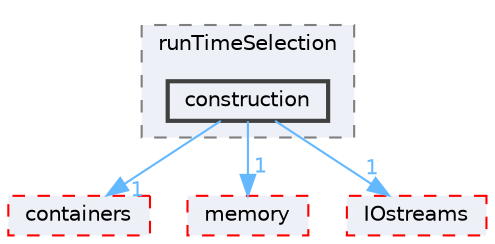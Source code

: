 digraph "src/OpenFOAM/db/runTimeSelection/construction"
{
 // LATEX_PDF_SIZE
  bgcolor="transparent";
  edge [fontname=Helvetica,fontsize=10,labelfontname=Helvetica,labelfontsize=10];
  node [fontname=Helvetica,fontsize=10,shape=box,height=0.2,width=0.4];
  compound=true
  subgraph clusterdir_97107bb83a2a5bbfad7ddd584e3f301c {
    graph [ bgcolor="#edf0f7", pencolor="grey50", label="runTimeSelection", fontname=Helvetica,fontsize=10 style="filled,dashed", URL="dir_97107bb83a2a5bbfad7ddd584e3f301c.html",tooltip=""]
  dir_9dcfe6f37b3ef49bab5b4b0581eb40f9 [label="construction", fillcolor="#edf0f7", color="grey25", style="filled,bold", URL="dir_9dcfe6f37b3ef49bab5b4b0581eb40f9.html",tooltip=""];
  }
  dir_19d0872053bde092be81d7fe3f56cbf7 [label="containers", fillcolor="#edf0f7", color="red", style="filled,dashed", URL="dir_19d0872053bde092be81d7fe3f56cbf7.html",tooltip=""];
  dir_385a22dcc2f7120acb0f1a7a832b3b8d [label="memory", fillcolor="#edf0f7", color="red", style="filled,dashed", URL="dir_385a22dcc2f7120acb0f1a7a832b3b8d.html",tooltip=""];
  dir_466e4f5b4cc1582939ab4ceba36098d8 [label="IOstreams", fillcolor="#edf0f7", color="red", style="filled,dashed", URL="dir_466e4f5b4cc1582939ab4ceba36098d8.html",tooltip=""];
  dir_9dcfe6f37b3ef49bab5b4b0581eb40f9->dir_19d0872053bde092be81d7fe3f56cbf7 [headlabel="1", labeldistance=1.5 headhref="dir_000662_000669.html" href="dir_000662_000669.html" color="steelblue1" fontcolor="steelblue1"];
  dir_9dcfe6f37b3ef49bab5b4b0581eb40f9->dir_385a22dcc2f7120acb0f1a7a832b3b8d [headlabel="1", labeldistance=1.5 headhref="dir_000662_002352.html" href="dir_000662_002352.html" color="steelblue1" fontcolor="steelblue1"];
  dir_9dcfe6f37b3ef49bab5b4b0581eb40f9->dir_466e4f5b4cc1582939ab4ceba36098d8 [headlabel="1", labeldistance=1.5 headhref="dir_000662_001967.html" href="dir_000662_001967.html" color="steelblue1" fontcolor="steelblue1"];
}
